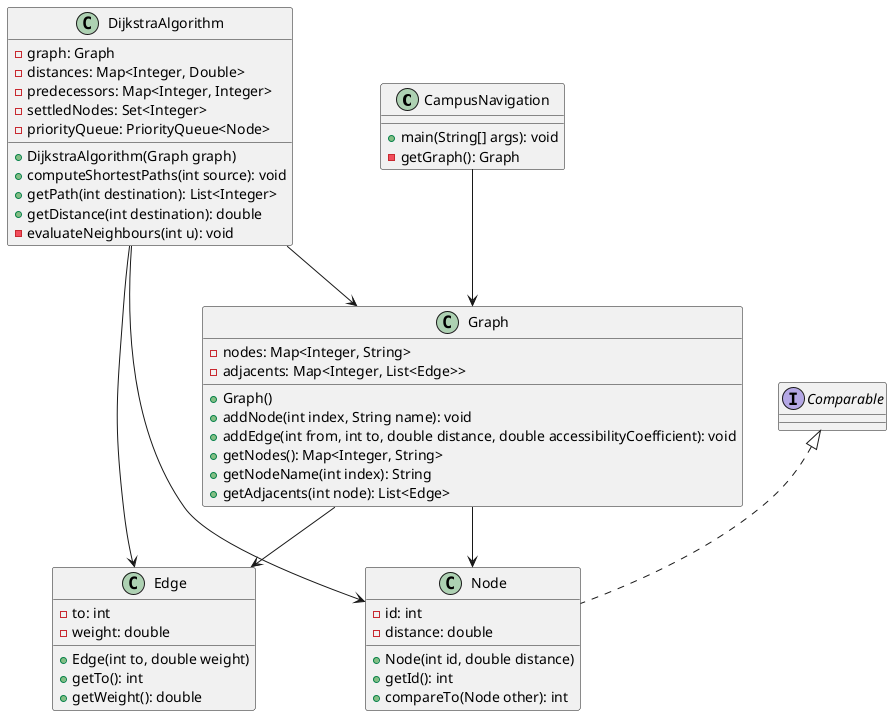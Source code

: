 @startuml

class CampusNavigation {
    +main(String[] args): void
    -getGraph(): Graph
}

class Graph {
    -nodes: Map<Integer, String>
    -adjacents: Map<Integer, List<Edge>>
    +Graph()
    +addNode(int index, String name): void
    +addEdge(int from, int to, double distance, double accessibilityCoefficient): void
    +getNodes(): Map<Integer, String>
    +getNodeName(int index): String
    +getAdjacents(int node): List<Edge>
}

class Edge {
    -to: int
    -weight: double
    +Edge(int to, double weight)
    +getTo(): int
    +getWeight(): double
}

class Node implements Comparable<Node> {
    -id: int
    -distance: double
    +Node(int id, double distance)
    +getId(): int
    +compareTo(Node other): int
}

class DijkstraAlgorithm {
    -graph: Graph
    -distances: Map<Integer, Double>
    -predecessors: Map<Integer, Integer>
    -settledNodes: Set<Integer>
    -priorityQueue: PriorityQueue<Node>
    +DijkstraAlgorithm(Graph graph)
    +computeShortestPaths(int source): void
    +getPath(int destination): List<Integer>
    +getDistance(int destination): double
    -evaluateNeighbours(int u): void
}

CampusNavigation --> Graph
Graph --> Edge
Graph --> Node
DijkstraAlgorithm --> Graph
DijkstraAlgorithm --> Node
DijkstraAlgorithm --> Edge

@enduml
